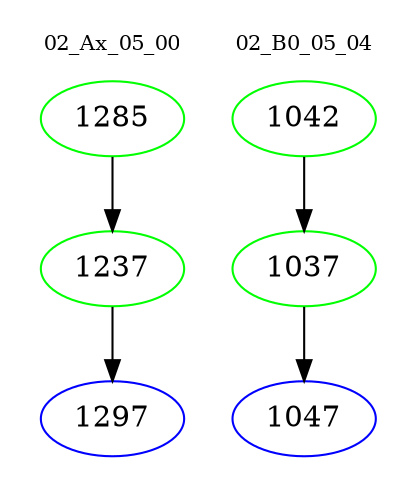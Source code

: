 digraph{
subgraph cluster_0 {
color = white
label = "02_Ax_05_00";
fontsize=10;
T0_1285 [label="1285", color="green"]
T0_1285 -> T0_1237 [color="black"]
T0_1237 [label="1237", color="green"]
T0_1237 -> T0_1297 [color="black"]
T0_1297 [label="1297", color="blue"]
}
subgraph cluster_1 {
color = white
label = "02_B0_05_04";
fontsize=10;
T1_1042 [label="1042", color="green"]
T1_1042 -> T1_1037 [color="black"]
T1_1037 [label="1037", color="green"]
T1_1037 -> T1_1047 [color="black"]
T1_1047 [label="1047", color="blue"]
}
}
